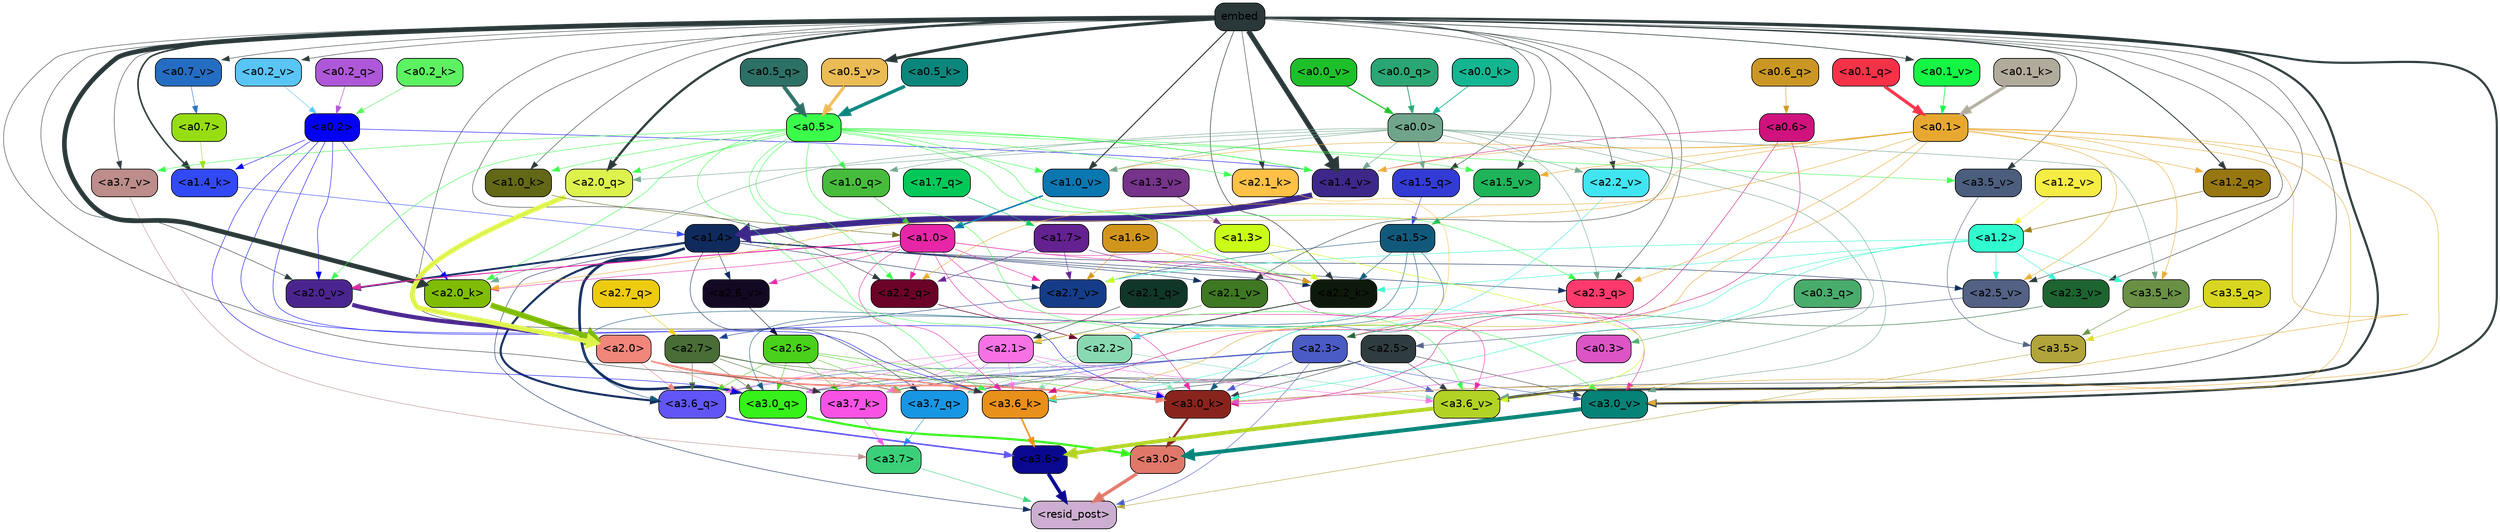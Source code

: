 strict digraph "" {
	graph [bgcolor=transparent,
		layout=dot,
		overlap=false,
		splines=true
	];
	"<a3.7>"	[color=black,
		fillcolor="#3ad079",
		fontname=Helvetica,
		shape=box,
		style="filled, rounded"];
	"<resid_post>"	[color=black,
		fillcolor="#ccafd0",
		fontname=Helvetica,
		shape=box,
		style="filled, rounded"];
	"<a3.7>" -> "<resid_post>"	[color="#3ad079",
		penwidth=0.6];
	"<a3.6>"	[color=black,
		fillcolor="#0a0890",
		fontname=Helvetica,
		shape=box,
		style="filled, rounded"];
	"<a3.6>" -> "<resid_post>"	[color="#0a0890",
		penwidth=4.646730065345764];
	"<a3.5>"	[color=black,
		fillcolor="#b1a43a",
		fontname=Helvetica,
		shape=box,
		style="filled, rounded"];
	"<a3.5>" -> "<resid_post>"	[color="#b1a43a",
		penwidth=0.6];
	"<a3.0>"	[color=black,
		fillcolor="#e0786a",
		fontname=Helvetica,
		shape=box,
		style="filled, rounded"];
	"<a3.0>" -> "<resid_post>"	[color="#e0786a",
		penwidth=4.323132634162903];
	"<a2.3>"	[color=black,
		fillcolor="#4a5bc5",
		fontname=Helvetica,
		shape=box,
		style="filled, rounded"];
	"<a2.3>" -> "<resid_post>"	[color="#4a5bc5",
		penwidth=0.6];
	"<a3.7_q>"	[color=black,
		fillcolor="#1796e4",
		fontname=Helvetica,
		shape=box,
		style="filled, rounded"];
	"<a2.3>" -> "<a3.7_q>"	[color="#4a5bc5",
		penwidth=0.6];
	"<a3.6_q>"	[color=black,
		fillcolor="#6056f8",
		fontname=Helvetica,
		shape=box,
		style="filled, rounded"];
	"<a2.3>" -> "<a3.6_q>"	[color="#4a5bc5",
		penwidth=0.6];
	"<a3.0_q>"	[color=black,
		fillcolor="#35f218",
		fontname=Helvetica,
		shape=box,
		style="filled, rounded"];
	"<a2.3>" -> "<a3.0_q>"	[color="#4a5bc5",
		penwidth=0.6];
	"<a3.7_k>"	[color=black,
		fillcolor="#f752e4",
		fontname=Helvetica,
		shape=box,
		style="filled, rounded"];
	"<a2.3>" -> "<a3.7_k>"	[color="#4a5bc5",
		penwidth=0.6];
	"<a3.0_k>"	[color=black,
		fillcolor="#89241d",
		fontname=Helvetica,
		shape=box,
		style="filled, rounded"];
	"<a2.3>" -> "<a3.0_k>"	[color="#4a5bc5",
		penwidth=0.6];
	"<a3.6_v>"	[color=black,
		fillcolor="#b2d325",
		fontname=Helvetica,
		shape=box,
		style="filled, rounded"];
	"<a2.3>" -> "<a3.6_v>"	[color="#4a5bc5",
		penwidth=0.6];
	"<a3.0_v>"	[color=black,
		fillcolor="#068377",
		fontname=Helvetica,
		shape=box,
		style="filled, rounded"];
	"<a2.3>" -> "<a3.0_v>"	[color="#4a5bc5",
		penwidth=0.6];
	"<a1.4>"	[color=black,
		fillcolor="#0f2a5c",
		fontname=Helvetica,
		shape=box,
		style="filled, rounded"];
	"<a1.4>" -> "<resid_post>"	[color="#0f2a5c",
		penwidth=0.6];
	"<a1.4>" -> "<a3.7_q>"	[color="#0f2a5c",
		penwidth=0.6];
	"<a1.4>" -> "<a3.6_q>"	[color="#0f2a5c",
		penwidth=2.700703263282776];
	"<a1.4>" -> "<a3.0_q>"	[color="#0f2a5c",
		penwidth=3.34255850315094];
	"<a2.3_q>"	[color=black,
		fillcolor="#fe3a6c",
		fontname=Helvetica,
		shape=box,
		style="filled, rounded"];
	"<a1.4>" -> "<a2.3_q>"	[color="#0f2a5c",
		penwidth=0.6];
	"<a2.2_k>"	[color=black,
		fillcolor="#0d190a",
		fontname=Helvetica,
		shape=box,
		style="filled, rounded"];
	"<a1.4>" -> "<a2.2_k>"	[color="#0f2a5c",
		penwidth=0.6];
	"<a2.7_v>"	[color=black,
		fillcolor="#143c89",
		fontname=Helvetica,
		shape=box,
		style="filled, rounded"];
	"<a1.4>" -> "<a2.7_v>"	[color="#0f2a5c",
		penwidth=0.6];
	"<a2.6_v>"	[color=black,
		fillcolor="#130923",
		fontname=Helvetica,
		shape=box,
		style="filled, rounded"];
	"<a1.4>" -> "<a2.6_v>"	[color="#0f2a5c",
		penwidth=0.6];
	"<a2.5_v>"	[color=black,
		fillcolor="#526184",
		fontname=Helvetica,
		shape=box,
		style="filled, rounded"];
	"<a1.4>" -> "<a2.5_v>"	[color="#0f2a5c",
		penwidth=0.6];
	"<a2.1_v>"	[color=black,
		fillcolor="#3e7822",
		fontname=Helvetica,
		shape=box,
		style="filled, rounded"];
	"<a1.4>" -> "<a2.1_v>"	[color="#0f2a5c",
		penwidth=0.6];
	"<a2.0_v>"	[color=black,
		fillcolor="#4b258f",
		fontname=Helvetica,
		shape=box,
		style="filled, rounded"];
	"<a1.4>" -> "<a2.0_v>"	[color="#0f2a5c",
		penwidth=2.387977123260498];
	"<a3.7_q>" -> "<a3.7>"	[color="#1796e4",
		penwidth=0.6];
	"<a3.6_q>" -> "<a3.6>"	[color="#6056f8",
		penwidth=2.03758105635643];
	"<a3.5_q>"	[color=black,
		fillcolor="#d8d620",
		fontname=Helvetica,
		shape=box,
		style="filled, rounded"];
	"<a3.5_q>" -> "<a3.5>"	[color="#d8d620",
		penwidth=0.6];
	"<a3.0_q>" -> "<a3.0>"	[color="#35f218",
		penwidth=2.8638100624084473];
	"<a3.7_k>" -> "<a3.7>"	[color="#f752e4",
		penwidth=0.6];
	"<a3.6_k>"	[color=black,
		fillcolor="#e9901a",
		fontname=Helvetica,
		shape=box,
		style="filled, rounded"];
	"<a3.6_k>" -> "<a3.6>"	[color="#e9901a",
		penwidth=2.174198240041733];
	"<a3.5_k>"	[color=black,
		fillcolor="#699045",
		fontname=Helvetica,
		shape=box,
		style="filled, rounded"];
	"<a3.5_k>" -> "<a3.5>"	[color="#699045",
		penwidth=0.6];
	"<a3.0_k>" -> "<a3.0>"	[color="#89241d",
		penwidth=2.6274144649505615];
	"<a3.7_v>"	[color=black,
		fillcolor="#bc8d8a",
		fontname=Helvetica,
		shape=box,
		style="filled, rounded"];
	"<a3.7_v>" -> "<a3.7>"	[color="#bc8d8a",
		penwidth=0.6];
	"<a3.6_v>" -> "<a3.6>"	[color="#b2d325",
		penwidth=5.002329230308533];
	"<a3.5_v>"	[color=black,
		fillcolor="#4c5e7e",
		fontname=Helvetica,
		shape=box,
		style="filled, rounded"];
	"<a3.5_v>" -> "<a3.5>"	[color="#4c5e7e",
		penwidth=0.6];
	"<a3.0_v>" -> "<a3.0>"	[color="#068377",
		penwidth=5.188832879066467];
	"<a2.7>"	[color=black,
		fillcolor="#496d36",
		fontname=Helvetica,
		shape=box,
		style="filled, rounded"];
	"<a2.7>" -> "<a3.7_q>"	[color="#496d36",
		penwidth=0.6];
	"<a2.7>" -> "<a3.6_q>"	[color="#496d36",
		penwidth=0.6];
	"<a2.7>" -> "<a3.0_q>"	[color="#496d36",
		penwidth=0.6];
	"<a2.7>" -> "<a3.7_k>"	[color="#496d36",
		penwidth=0.6];
	"<a2.7>" -> "<a3.0_k>"	[color="#496d36",
		penwidth=0.6];
	"<a2.6>"	[color=black,
		fillcolor="#4ad11b",
		fontname=Helvetica,
		shape=box,
		style="filled, rounded"];
	"<a2.6>" -> "<a3.7_q>"	[color="#4ad11b",
		penwidth=0.6];
	"<a2.6>" -> "<a3.6_q>"	[color="#4ad11b",
		penwidth=0.6];
	"<a2.6>" -> "<a3.0_q>"	[color="#4ad11b",
		penwidth=0.6];
	"<a2.6>" -> "<a3.7_k>"	[color="#4ad11b",
		penwidth=0.6];
	"<a2.6>" -> "<a3.6_k>"	[color="#4ad11b",
		penwidth=0.6];
	"<a2.6>" -> "<a3.0_k>"	[color="#4ad11b",
		penwidth=0.6];
	"<a2.5>"	[color=black,
		fillcolor="#2f3d41",
		fontname=Helvetica,
		shape=box,
		style="filled, rounded"];
	"<a2.5>" -> "<a3.7_q>"	[color="#2f3d41",
		penwidth=0.6];
	"<a2.5>" -> "<a3.0_q>"	[color="#2f3d41",
		penwidth=0.6];
	"<a2.5>" -> "<a3.7_k>"	[color="#2f3d41",
		penwidth=0.6];
	"<a2.5>" -> "<a3.6_k>"	[color="#2f3d41",
		penwidth=0.6];
	"<a2.5>" -> "<a3.0_k>"	[color="#2f3d41",
		penwidth=0.6];
	"<a2.5>" -> "<a3.6_v>"	[color="#2f3d41",
		penwidth=0.6];
	"<a2.5>" -> "<a3.0_v>"	[color="#2f3d41",
		penwidth=0.6];
	"<a2.2>"	[color=black,
		fillcolor="#88d9b1",
		fontname=Helvetica,
		shape=box,
		style="filled, rounded"];
	"<a2.2>" -> "<a3.7_q>"	[color="#88d9b1",
		penwidth=0.6];
	"<a2.2>" -> "<a3.7_k>"	[color="#88d9b1",
		penwidth=0.6];
	"<a2.2>" -> "<a3.6_k>"	[color="#88d9b1",
		penwidth=0.6];
	"<a2.2>" -> "<a3.0_k>"	[color="#88d9b1",
		penwidth=0.6];
	"<a2.2>" -> "<a3.6_v>"	[color="#88d9b1",
		penwidth=0.6];
	"<a2.1>"	[color=black,
		fillcolor="#f672e4",
		fontname=Helvetica,
		shape=box,
		style="filled, rounded"];
	"<a2.1>" -> "<a3.7_q>"	[color="#f672e4",
		penwidth=0.6];
	"<a2.1>" -> "<a3.6_q>"	[color="#f672e4",
		penwidth=0.6];
	"<a2.1>" -> "<a3.0_q>"	[color="#f672e4",
		penwidth=0.6];
	"<a2.1>" -> "<a3.7_k>"	[color="#f672e4",
		penwidth=0.6];
	"<a2.1>" -> "<a3.6_k>"	[color="#f672e4",
		penwidth=0.6];
	"<a2.1>" -> "<a3.0_k>"	[color="#f672e4",
		penwidth=0.6];
	"<a2.1>" -> "<a3.6_v>"	[color="#f672e4",
		penwidth=0.6];
	"<a2.0>"	[color=black,
		fillcolor="#f1867b",
		fontname=Helvetica,
		shape=box,
		style="filled, rounded"];
	"<a2.0>" -> "<a3.7_q>"	[color="#f1867b",
		penwidth=0.6];
	"<a2.0>" -> "<a3.6_q>"	[color="#f1867b",
		penwidth=0.6];
	"<a2.0>" -> "<a3.0_q>"	[color="#f1867b",
		penwidth=0.6];
	"<a2.0>" -> "<a3.7_k>"	[color="#f1867b",
		penwidth=0.6];
	"<a2.0>" -> "<a3.6_k>"	[color="#f1867b",
		penwidth=1.6454488784074783];
	"<a2.0>" -> "<a3.0_k>"	[color="#f1867b",
		penwidth=2.2218968719244003];
	"<a1.5>"	[color=black,
		fillcolor="#11597b",
		fontname=Helvetica,
		shape=box,
		style="filled, rounded"];
	"<a1.5>" -> "<a3.6_q>"	[color="#11597b",
		penwidth=0.6];
	"<a1.5>" -> "<a3.0_q>"	[color="#11597b",
		penwidth=0.6];
	"<a1.5>" -> "<a3.0_k>"	[color="#11597b",
		penwidth=0.6];
	"<a1.5>" -> "<a2.2_k>"	[color="#11597b",
		penwidth=0.6];
	"<a1.5>" -> "<a2.7_v>"	[color="#11597b",
		penwidth=0.6];
	"<a0.2>"	[color=black,
		fillcolor="#0400f5",
		fontname=Helvetica,
		shape=box,
		style="filled, rounded"];
	"<a0.2>" -> "<a3.0_q>"	[color="#0400f5",
		penwidth=0.6];
	"<a0.2>" -> "<a3.6_k>"	[color="#0400f5",
		penwidth=0.6];
	"<a0.2>" -> "<a3.0_k>"	[color="#0400f5",
		penwidth=0.6];
	"<a2.0_k>"	[color=black,
		fillcolor="#7fbc03",
		fontname=Helvetica,
		shape=box,
		style="filled, rounded"];
	"<a0.2>" -> "<a2.0_k>"	[color="#0400f5",
		penwidth=0.6];
	"<a0.2>" -> "<a2.0_v>"	[color="#0400f5",
		penwidth=0.6];
	"<a1.4_k>"	[color=black,
		fillcolor="#324af6",
		fontname=Helvetica,
		shape=box,
		style="filled, rounded"];
	"<a0.2>" -> "<a1.4_k>"	[color="#0400f5",
		penwidth=0.6];
	"<a1.4_v>"	[color=black,
		fillcolor="#3d288a",
		fontname=Helvetica,
		shape=box,
		style="filled, rounded"];
	"<a0.2>" -> "<a1.4_v>"	[color="#0400f5",
		penwidth=0.6];
	embed	[color=black,
		fillcolor="#2a3839",
		fontname=Helvetica,
		shape=box,
		style="filled, rounded"];
	embed -> "<a3.7_k>"	[color="#2a3839",
		penwidth=0.6];
	embed -> "<a3.6_k>"	[color="#2a3839",
		penwidth=0.6];
	embed -> "<a3.0_k>"	[color="#2a3839",
		penwidth=0.6];
	embed -> "<a3.7_v>"	[color="#2a3839",
		penwidth=0.6];
	embed -> "<a3.6_v>"	[color="#2a3839",
		penwidth=2.8301228284835815];
	embed -> "<a3.5_v>"	[color="#2a3839",
		penwidth=0.6];
	embed -> "<a3.0_v>"	[color="#2a3839",
		penwidth=2.7660785913467407];
	embed -> "<a2.3_q>"	[color="#2a3839",
		penwidth=0.6];
	"<a2.2_q>"	[color=black,
		fillcolor="#6b0228",
		fontname=Helvetica,
		shape=box,
		style="filled, rounded"];
	embed -> "<a2.2_q>"	[color="#2a3839",
		penwidth=0.6];
	"<a2.0_q>"	[color=black,
		fillcolor="#ddf24d",
		fontname=Helvetica,
		shape=box,
		style="filled, rounded"];
	embed -> "<a2.0_q>"	[color="#2a3839",
		penwidth=2.918822765350342];
	embed -> "<a2.2_k>"	[color="#2a3839",
		penwidth=0.7099294662475586];
	"<a2.1_k>"	[color=black,
		fillcolor="#ffc146",
		fontname=Helvetica,
		shape=box,
		style="filled, rounded"];
	embed -> "<a2.1_k>"	[color="#2a3839",
		penwidth=0.6];
	embed -> "<a2.0_k>"	[color="#2a3839",
		penwidth=6.075345039367676];
	embed -> "<a2.5_v>"	[color="#2a3839",
		penwidth=0.6];
	"<a2.3_v>"	[color=black,
		fillcolor="#1e6430",
		fontname=Helvetica,
		shape=box,
		style="filled, rounded"];
	embed -> "<a2.3_v>"	[color="#2a3839",
		penwidth=0.6];
	"<a2.2_v>"	[color=black,
		fillcolor="#41e5f1",
		fontname=Helvetica,
		shape=box,
		style="filled, rounded"];
	embed -> "<a2.2_v>"	[color="#2a3839",
		penwidth=0.6909599304199219];
	embed -> "<a2.1_v>"	[color="#2a3839",
		penwidth=0.6];
	embed -> "<a2.0_v>"	[color="#2a3839",
		penwidth=0.6];
	"<a1.5_q>"	[color=black,
		fillcolor="#333bd5",
		fontname=Helvetica,
		shape=box,
		style="filled, rounded"];
	embed -> "<a1.5_q>"	[color="#2a3839",
		penwidth=0.6];
	"<a1.2_q>"	[color=black,
		fillcolor="#977711",
		fontname=Helvetica,
		shape=box,
		style="filled, rounded"];
	embed -> "<a1.2_q>"	[color="#2a3839",
		penwidth=1.1075286865234375];
	embed -> "<a1.4_k>"	[color="#2a3839",
		penwidth=2.043105125427246];
	"<a1.0_k>"	[color=black,
		fillcolor="#626816",
		fontname=Helvetica,
		shape=box,
		style="filled, rounded"];
	embed -> "<a1.0_k>"	[color="#2a3839",
		penwidth=0.6];
	"<a1.5_v>"	[color=black,
		fillcolor="#1fb459",
		fontname=Helvetica,
		shape=box,
		style="filled, rounded"];
	embed -> "<a1.5_v>"	[color="#2a3839",
		penwidth=0.6];
	embed -> "<a1.4_v>"	[color="#2a3839",
		penwidth=6.46385931968689];
	"<a1.0_v>"	[color=black,
		fillcolor="#0a77b0",
		fontname=Helvetica,
		shape=box,
		style="filled, rounded"];
	embed -> "<a1.0_v>"	[color="#2a3839",
		penwidth=1.273291826248169];
	"<a0.7_v>"	[color=black,
		fillcolor="#256dc3",
		fontname=Helvetica,
		shape=box,
		style="filled, rounded"];
	embed -> "<a0.7_v>"	[color="#2a3839",
		penwidth=0.6];
	"<a0.5_v>"	[color=black,
		fillcolor="#ebbb56",
		fontname=Helvetica,
		shape=box,
		style="filled, rounded"];
	embed -> "<a0.5_v>"	[color="#2a3839",
		penwidth=3.920696496963501];
	"<a0.2_v>"	[color=black,
		fillcolor="#59c5f4",
		fontname=Helvetica,
		shape=box,
		style="filled, rounded"];
	embed -> "<a0.2_v>"	[color="#2a3839",
		penwidth=0.6];
	"<a0.1_v>"	[color=black,
		fillcolor="#14f544",
		fontname=Helvetica,
		shape=box,
		style="filled, rounded"];
	embed -> "<a0.1_v>"	[color="#2a3839",
		penwidth=0.8145098686218262];
	"<a1.2>"	[color=black,
		fillcolor="#30fbce",
		fontname=Helvetica,
		shape=box,
		style="filled, rounded"];
	"<a1.2>" -> "<a3.6_k>"	[color="#30fbce",
		penwidth=0.6];
	"<a1.2>" -> "<a3.5_k>"	[color="#30fbce",
		penwidth=0.6];
	"<a1.2>" -> "<a3.0_k>"	[color="#30fbce",
		penwidth=0.6];
	"<a1.2>" -> "<a2.2_k>"	[color="#30fbce",
		penwidth=0.6];
	"<a1.2>" -> "<a2.7_v>"	[color="#30fbce",
		penwidth=0.6];
	"<a1.2>" -> "<a2.5_v>"	[color="#30fbce",
		penwidth=0.6];
	"<a1.2>" -> "<a2.3_v>"	[color="#30fbce",
		penwidth=0.6];
	"<a1.0>"	[color=black,
		fillcolor="#e726a7",
		fontname=Helvetica,
		shape=box,
		style="filled, rounded"];
	"<a1.0>" -> "<a3.6_k>"	[color="#e726a7",
		penwidth=0.6];
	"<a1.0>" -> "<a3.0_k>"	[color="#e726a7",
		penwidth=0.6];
	"<a1.0>" -> "<a3.6_v>"	[color="#e726a7",
		penwidth=0.6];
	"<a1.0>" -> "<a3.0_v>"	[color="#e726a7",
		penwidth=0.6];
	"<a1.0>" -> "<a2.2_q>"	[color="#e726a7",
		penwidth=0.6];
	"<a1.0>" -> "<a2.2_k>"	[color="#e726a7",
		penwidth=0.6];
	"<a1.0>" -> "<a2.0_k>"	[color="#e726a7",
		penwidth=0.6];
	"<a1.0>" -> "<a2.7_v>"	[color="#e726a7",
		penwidth=0.6];
	"<a1.0>" -> "<a2.6_v>"	[color="#e726a7",
		penwidth=0.6];
	"<a1.0>" -> "<a2.0_v>"	[color="#e726a7",
		penwidth=1.2435333728790283];
	"<a0.6>"	[color=black,
		fillcolor="#cf127d",
		fontname=Helvetica,
		shape=box,
		style="filled, rounded"];
	"<a0.6>" -> "<a3.6_k>"	[color="#cf127d",
		penwidth=0.6];
	"<a0.6>" -> "<a3.0_k>"	[color="#cf127d",
		penwidth=0.6];
	"<a0.6>" -> "<a1.4_v>"	[color="#cf127d",
		penwidth=0.6];
	"<a0.5>"	[color=black,
		fillcolor="#3afd4a",
		fontname=Helvetica,
		shape=box,
		style="filled, rounded"];
	"<a0.5>" -> "<a3.6_k>"	[color="#3afd4a",
		penwidth=0.6];
	"<a0.5>" -> "<a3.7_v>"	[color="#3afd4a",
		penwidth=0.6];
	"<a0.5>" -> "<a3.6_v>"	[color="#3afd4a",
		penwidth=0.6];
	"<a0.5>" -> "<a3.5_v>"	[color="#3afd4a",
		penwidth=0.6];
	"<a0.5>" -> "<a3.0_v>"	[color="#3afd4a",
		penwidth=0.6124261617660522];
	"<a0.5>" -> "<a2.3_q>"	[color="#3afd4a",
		penwidth=0.6];
	"<a0.5>" -> "<a2.2_q>"	[color="#3afd4a",
		penwidth=0.6];
	"<a0.5>" -> "<a2.0_q>"	[color="#3afd4a",
		penwidth=0.6];
	"<a0.5>" -> "<a2.2_k>"	[color="#3afd4a",
		penwidth=0.6];
	"<a0.5>" -> "<a2.1_k>"	[color="#3afd4a",
		penwidth=0.6];
	"<a0.5>" -> "<a2.0_k>"	[color="#3afd4a",
		penwidth=0.6112704277038574];
	"<a0.5>" -> "<a2.0_v>"	[color="#3afd4a",
		penwidth=0.6];
	"<a1.0_q>"	[color=black,
		fillcolor="#47bc3c",
		fontname=Helvetica,
		shape=box,
		style="filled, rounded"];
	"<a0.5>" -> "<a1.0_q>"	[color="#3afd4a",
		penwidth=0.6];
	"<a0.5>" -> "<a1.0_k>"	[color="#3afd4a",
		penwidth=0.6];
	"<a0.5>" -> "<a1.5_v>"	[color="#3afd4a",
		penwidth=0.6];
	"<a0.5>" -> "<a1.4_v>"	[color="#3afd4a",
		penwidth=0.9145197868347168];
	"<a0.5>" -> "<a1.0_v>"	[color="#3afd4a",
		penwidth=0.6];
	"<a0.1>"	[color=black,
		fillcolor="#e8a830",
		fontname=Helvetica,
		shape=box,
		style="filled, rounded"];
	"<a0.1>" -> "<a3.6_k>"	[color="#e8a830",
		penwidth=0.6];
	"<a0.1>" -> "<a3.5_k>"	[color="#e8a830",
		penwidth=0.6];
	"<a0.1>" -> "<a3.0_k>"	[color="#e8a830",
		penwidth=0.6];
	"<a0.1>" -> "<a3.6_v>"	[color="#e8a830",
		penwidth=0.6];
	"<a0.1>" -> "<a3.0_v>"	[color="#e8a830",
		penwidth=0.6];
	"<a0.1>" -> "<a2.3_q>"	[color="#e8a830",
		penwidth=0.6];
	"<a0.1>" -> "<a2.2_q>"	[color="#e8a830",
		penwidth=0.6];
	"<a0.1>" -> "<a2.0_k>"	[color="#e8a830",
		penwidth=0.6];
	"<a0.1>" -> "<a2.5_v>"	[color="#e8a830",
		penwidth=0.6];
	"<a0.1>" -> "<a1.2_q>"	[color="#e8a830",
		penwidth=0.6];
	"<a0.1>" -> "<a1.5_v>"	[color="#e8a830",
		penwidth=0.6];
	"<a0.1>" -> "<a1.4_v>"	[color="#e8a830",
		penwidth=0.6];
	"<a0.1>" -> "<a1.0_v>"	[color="#e8a830",
		penwidth=0.6];
	"<a0.0>"	[color=black,
		fillcolor="#70a48b",
		fontname=Helvetica,
		shape=box,
		style="filled, rounded"];
	"<a0.0>" -> "<a3.5_k>"	[color="#70a48b",
		penwidth=0.6];
	"<a0.0>" -> "<a3.6_v>"	[color="#70a48b",
		penwidth=0.6];
	"<a0.0>" -> "<a3.0_v>"	[color="#70a48b",
		penwidth=0.6];
	"<a0.0>" -> "<a2.3_q>"	[color="#70a48b",
		penwidth=0.6];
	"<a0.0>" -> "<a2.0_q>"	[color="#70a48b",
		penwidth=0.6];
	"<a0.0>" -> "<a2.0_k>"	[color="#70a48b",
		penwidth=0.6];
	"<a0.0>" -> "<a2.2_v>"	[color="#70a48b",
		penwidth=0.6];
	"<a0.0>" -> "<a1.5_q>"	[color="#70a48b",
		penwidth=0.6];
	"<a0.0>" -> "<a1.0_q>"	[color="#70a48b",
		penwidth=0.6];
	"<a0.0>" -> "<a1.4_v>"	[color="#70a48b",
		penwidth=0.6];
	"<a0.0>" -> "<a1.0_v>"	[color="#70a48b",
		penwidth=0.6];
	"<a0.3>"	[color=black,
		fillcolor="#dc55c5",
		fontname=Helvetica,
		shape=box,
		style="filled, rounded"];
	"<a0.3>" -> "<a3.0_k>"	[color="#dc55c5",
		penwidth=0.6];
	"<a1.3>"	[color=black,
		fillcolor="#c9fc16",
		fontname=Helvetica,
		shape=box,
		style="filled, rounded"];
	"<a1.3>" -> "<a3.6_v>"	[color="#c9fc16",
		penwidth=0.6];
	"<a1.3>" -> "<a2.2_k>"	[color="#c9fc16",
		penwidth=0.6];
	"<a1.3>" -> "<a2.7_v>"	[color="#c9fc16",
		penwidth=0.6];
	"<a2.7_q>"	[color=black,
		fillcolor="#edcb11",
		fontname=Helvetica,
		shape=box,
		style="filled, rounded"];
	"<a2.7_q>" -> "<a2.7>"	[color="#edcb11",
		penwidth=0.6];
	"<a2.3_q>" -> "<a2.3>"	[color="#fe3a6c",
		penwidth=0.6];
	"<a2.2_q>" -> "<a2.2>"	[color="#6b0228",
		penwidth=0.8114519119262695];
	"<a2.1_q>"	[color=black,
		fillcolor="#113729",
		fontname=Helvetica,
		shape=box,
		style="filled, rounded"];
	"<a2.1_q>" -> "<a2.1>"	[color="#113729",
		penwidth=0.6];
	"<a2.0_q>" -> "<a2.0>"	[color="#ddf24d",
		penwidth=6.2323237657547];
	"<a2.2_k>" -> "<a2.2>"	[color="#0d190a",
		penwidth=0.9331893920898438];
	"<a2.1_k>" -> "<a2.1>"	[color="#ffc146",
		penwidth=0.6];
	"<a2.0_k>" -> "<a2.0>"	[color="#7fbc03",
		penwidth=7.158664226531982];
	"<a2.7_v>" -> "<a2.7>"	[color="#143c89",
		penwidth=0.6];
	"<a2.6_v>" -> "<a2.6>"	[color="#130923",
		penwidth=0.6];
	"<a2.5_v>" -> "<a2.5>"	[color="#526184",
		penwidth=0.6657319068908691];
	"<a2.3_v>" -> "<a2.3>"	[color="#1e6430",
		penwidth=0.6];
	"<a2.2_v>" -> "<a2.2>"	[color="#41e5f1",
		penwidth=0.6];
	"<a2.1_v>" -> "<a2.1>"	[color="#3e7822",
		penwidth=0.6];
	"<a2.0_v>" -> "<a2.0>"	[color="#4b258f",
		penwidth=5.380099236965179];
	"<a1.7>"	[color=black,
		fillcolor="#642190",
		fontname=Helvetica,
		shape=box,
		style="filled, rounded"];
	"<a1.7>" -> "<a2.2_q>"	[color="#642190",
		penwidth=0.6];
	"<a1.7>" -> "<a2.2_k>"	[color="#642190",
		penwidth=0.6];
	"<a1.7>" -> "<a2.7_v>"	[color="#642190",
		penwidth=0.6];
	"<a1.6>"	[color=black,
		fillcolor="#d2951c",
		fontname=Helvetica,
		shape=box,
		style="filled, rounded"];
	"<a1.6>" -> "<a2.2_k>"	[color="#d2951c",
		penwidth=0.6];
	"<a1.6>" -> "<a2.7_v>"	[color="#d2951c",
		penwidth=0.6];
	"<a1.7_q>"	[color=black,
		fillcolor="#01c859",
		fontname=Helvetica,
		shape=box,
		style="filled, rounded"];
	"<a1.7_q>" -> "<a1.7>"	[color="#01c859",
		penwidth=0.6];
	"<a1.5_q>" -> "<a1.5>"	[color="#333bd5",
		penwidth=0.6];
	"<a1.2_q>" -> "<a1.2>"	[color="#977711",
		penwidth=0.6965713500976562];
	"<a1.0_q>" -> "<a1.0>"	[color="#47bc3c",
		penwidth=0.6];
	"<a1.4_k>" -> "<a1.4>"	[color="#324af6",
		penwidth=0.6];
	"<a1.0_k>" -> "<a1.0>"	[color="#626816",
		penwidth=0.6];
	"<a1.5_v>" -> "<a1.5>"	[color="#1fb459",
		penwidth=0.6];
	"<a1.4_v>" -> "<a1.4>"	[color="#3d288a",
		penwidth=7.649995803833008];
	"<a1.3_v>"	[color=black,
		fillcolor="#753389",
		fontname=Helvetica,
		shape=box,
		style="filled, rounded"];
	"<a1.3_v>" -> "<a1.3>"	[color="#753389",
		penwidth=0.6];
	"<a1.2_v>"	[color=black,
		fillcolor="#f5ec44",
		fontname=Helvetica,
		shape=box,
		style="filled, rounded"];
	"<a1.2_v>" -> "<a1.2>"	[color="#f5ec44",
		penwidth=0.6];
	"<a1.0_v>" -> "<a1.0>"	[color="#0a77b0",
		penwidth=2.050852060317993];
	"<a0.7>"	[color=black,
		fillcolor="#96de12",
		fontname=Helvetica,
		shape=box,
		style="filled, rounded"];
	"<a0.7>" -> "<a1.4_k>"	[color="#96de12",
		penwidth=0.6];
	"<a0.6_q>"	[color=black,
		fillcolor="#cb9724",
		fontname=Helvetica,
		shape=box,
		style="filled, rounded"];
	"<a0.6_q>" -> "<a0.6>"	[color="#cb9724",
		penwidth=0.6];
	"<a0.5_q>"	[color=black,
		fillcolor="#2d7066",
		fontname=Helvetica,
		shape=box,
		style="filled, rounded"];
	"<a0.5_q>" -> "<a0.5>"	[color="#2d7066",
		penwidth=4.9415271282196045];
	"<a0.3_q>"	[color=black,
		fillcolor="#49ac6c",
		fontname=Helvetica,
		shape=box,
		style="filled, rounded"];
	"<a0.3_q>" -> "<a0.3>"	[color="#49ac6c",
		penwidth=0.6];
	"<a0.2_q>"	[color=black,
		fillcolor="#ae57d8",
		fontname=Helvetica,
		shape=box,
		style="filled, rounded"];
	"<a0.2_q>" -> "<a0.2>"	[color="#ae57d8",
		penwidth=0.7393593788146973];
	"<a0.1_q>"	[color=black,
		fillcolor="#f63248",
		fontname=Helvetica,
		shape=box,
		style="filled, rounded"];
	"<a0.1_q>" -> "<a0.1>"	[color="#f63248",
		penwidth=4.0437469482421875];
	"<a0.0_q>"	[color=black,
		fillcolor="#29a673",
		fontname=Helvetica,
		shape=box,
		style="filled, rounded"];
	"<a0.0_q>" -> "<a0.0>"	[color="#29a673",
		penwidth=1.0526800155639648];
	"<a0.5_k>"	[color=black,
		fillcolor="#0b867d",
		fontname=Helvetica,
		shape=box,
		style="filled, rounded"];
	"<a0.5_k>" -> "<a0.5>"	[color="#0b867d",
		penwidth=4.382697105407715];
	"<a0.2_k>"	[color=black,
		fillcolor="#5cf261",
		fontname=Helvetica,
		shape=box,
		style="filled, rounded"];
	"<a0.2_k>" -> "<a0.2>"	[color="#5cf261",
		penwidth=0.6394491195678711];
	"<a0.1_k>"	[color=black,
		fillcolor="#b1ab9c",
		fontname=Helvetica,
		shape=box,
		style="filled, rounded"];
	"<a0.1_k>" -> "<a0.1>"	[color="#b1ab9c",
		penwidth=3.9428932666778564];
	"<a0.0_k>"	[color=black,
		fillcolor="#13b592",
		fontname=Helvetica,
		shape=box,
		style="filled, rounded"];
	"<a0.0_k>" -> "<a0.0>"	[color="#13b592",
		penwidth=0.9280776977539062];
	"<a0.7_v>" -> "<a0.7>"	[color="#256dc3",
		penwidth=0.6];
	"<a0.5_v>" -> "<a0.5>"	[color="#ebbb56",
		penwidth=3.8846328258514404];
	"<a0.2_v>" -> "<a0.2>"	[color="#59c5f4",
		penwidth=0.6];
	"<a0.1_v>" -> "<a0.1>"	[color="#14f544",
		penwidth=0.8284716606140137];
	"<a0.0_v>"	[color=black,
		fillcolor="#1dc028",
		fontname=Helvetica,
		shape=box,
		style="filled, rounded"];
	"<a0.0_v>" -> "<a0.0>"	[color="#1dc028",
		penwidth=1.44976806640625];
}
